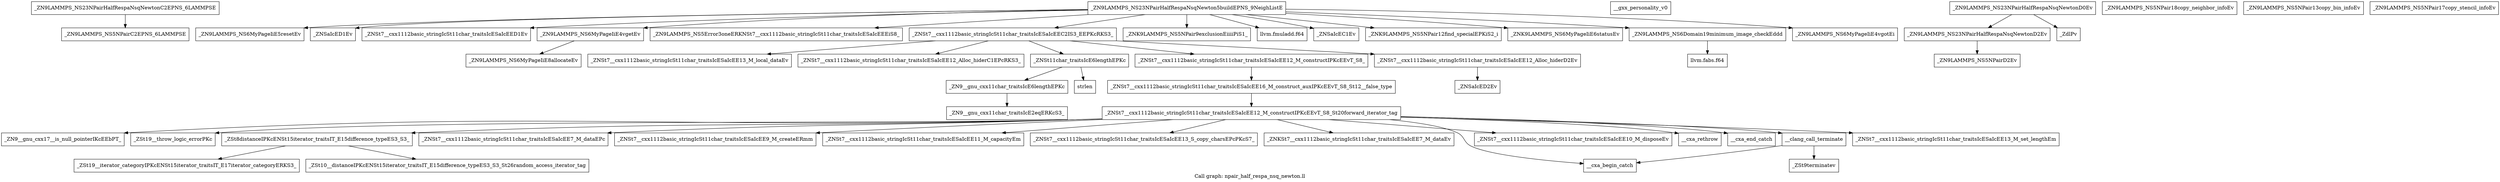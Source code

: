digraph "Call graph: npair_half_respa_nsq_newton.ll" {
	label="Call graph: npair_half_respa_nsq_newton.ll";

	Node0x564aa49a10c0 [shape=record,label="{_ZN9LAMMPS_NS23NPairHalfRespaNsqNewtonC2EPNS_6LAMMPSE}"];
	Node0x564aa49a10c0 -> Node0x564aa493fe80;
	Node0x564aa493fe80 [shape=record,label="{_ZN9LAMMPS_NS5NPairC2EPNS_6LAMMPSE}"];
	Node0x564aa49a1750 [shape=record,label="{_ZN9LAMMPS_NS23NPairHalfRespaNsqNewton5buildEPNS_9NeighListE}"];
	Node0x564aa49a1750 -> Node0x564aa49a1250;
	Node0x564aa49a1750 -> Node0x564aa4959690;
	Node0x564aa49a1750 -> Node0x564aa4993eb0;
	Node0x564aa49a1750 -> Node0x564aa49a1100;
	Node0x564aa49a1750 -> Node0x564aa4944360;
	Node0x564aa49a1750 -> Node0x564aa4942ef0;
	Node0x564aa49a1750 -> Node0x564aa4943890;
	Node0x564aa49a1750 -> Node0x564aa497e270;
	Node0x564aa49a1750 -> Node0x564aa49442d0;
	Node0x564aa49a1750 -> Node0x564aa498e120;
	Node0x564aa49a1750 -> Node0x564aa49a8560;
	Node0x564aa49a1750 -> Node0x564aa49a7530;
	Node0x564aa49a1750 -> Node0x564aa49a84e0;
	Node0x564aa49a1250 [shape=record,label="{_ZN9LAMMPS_NS6MyPageIiE5resetEv}"];
	Node0x564aa4959690 [shape=record,label="{_ZNSaIcED1Ev}"];
	Node0x564aa49a1100 [shape=record,label="{_ZN9LAMMPS_NS6MyPageIiE4vgetEv}"];
	Node0x564aa49a1100 -> Node0x564aa4949520;
	Node0x564aa498ecc0 [shape=record,label="{_ZN9__gnu_cxx17__is_null_pointerIKcEEbPT_}"];
	Node0x564aa498f820 [shape=record,label="{_ZSt19__throw_logic_errorPKc}"];
	Node0x564aa4990e50 [shape=record,label="{_ZSt8distanceIPKcENSt15iterator_traitsIT_E15difference_typeES3_S3_}"];
	Node0x564aa4990e50 -> Node0x564aa49944a0;
	Node0x564aa4990e50 -> Node0x564aa4995120;
	Node0x564aa49924f0 [shape=record,label="{_ZNSt7__cxx1112basic_stringIcSt11char_traitsIcESaIcEE7_M_dataEPc}"];
	Node0x564aa4991110 [shape=record,label="{_ZNSt7__cxx1112basic_stringIcSt11char_traitsIcESaIcEE9_M_createERmm}"];
	Node0x564aa49acee0 [shape=record,label="{_ZNSt7__cxx1112basic_stringIcSt11char_traitsIcESaIcEE11_M_capacityEm}"];
	Node0x564aa49acfe0 [shape=record,label="{_ZNSt7__cxx1112basic_stringIcSt11char_traitsIcESaIcEE13_S_copy_charsEPcPKcS7_}"];
	Node0x564aa49acf60 [shape=record,label="{_ZNKSt7__cxx1112basic_stringIcSt11char_traitsIcESaIcEE7_M_dataEv}"];
	Node0x564aa49ad060 [shape=record,label="{__cxa_begin_catch}"];
	Node0x564aa49ad0e0 [shape=record,label="{_ZNSt7__cxx1112basic_stringIcSt11char_traitsIcESaIcEE10_M_disposeEv}"];
	Node0x564aa49ad160 [shape=record,label="{__cxa_rethrow}"];
	Node0x564aa49ad1e0 [shape=record,label="{__cxa_end_catch}"];
	Node0x564aa4993b60 [shape=record,label="{__clang_call_terminate}"];
	Node0x564aa4993b60 -> Node0x564aa49ad060;
	Node0x564aa4993b60 -> Node0x564aa498f1a0;
	Node0x564aa498f1a0 [shape=record,label="{_ZSt9terminatev}"];
	Node0x564aa4992fa0 [shape=record,label="{_ZNSt7__cxx1112basic_stringIcSt11char_traitsIcESaIcEE13_M_set_lengthEm}"];
	Node0x564aa4995120 [shape=record,label="{_ZSt10__distanceIPKcENSt15iterator_traitsIT_E15difference_typeES3_S3_St26random_access_iterator_tag}"];
	Node0x564aa49944a0 [shape=record,label="{_ZSt19__iterator_categoryIPKcENSt15iterator_traitsIT_E17iterator_categoryERKS3_}"];
	Node0x564aa4989000 [shape=record,label="{_ZN9__gnu_cxx11char_traitsIcE6lengthEPKc}"];
	Node0x564aa4989000 -> Node0x564aa498f300;
	Node0x564aa4943890 [shape=record,label="{_ZNK9LAMMPS_NS5NPair9exclusionEiiiiPiS1_}"];
	Node0x564aa497e270 [shape=record,label="{llvm.fmuladd.f64}"];
	Node0x564aa498e120 [shape=record,label="{_ZNK9LAMMPS_NS5NPair12find_specialEPKiS2_i}"];
	Node0x564aa49a7530 [shape=record,label="{_ZN9LAMMPS_NS6Domain19minimum_image_checkEddd}"];
	Node0x564aa49a7530 -> Node0x564aa4957090;
	Node0x564aa49a84e0 [shape=record,label="{_ZN9LAMMPS_NS6MyPageIiE4vgotEi}"];
	Node0x564aa49a8560 [shape=record,label="{_ZNK9LAMMPS_NS6MyPageIiE6statusEv}"];
	Node0x564aa4944360 [shape=record,label="{_ZN9LAMMPS_NS5Error3oneERKNSt7__cxx1112basic_stringIcSt11char_traitsIcESaIcEEEiS8_}"];
	Node0x564aa49442d0 [shape=record,label="{_ZNSaIcEC1Ev}"];
	Node0x564aa4942ef0 [shape=record,label="{_ZNSt7__cxx1112basic_stringIcSt11char_traitsIcESaIcEEC2IS3_EEPKcRKS3_}"];
	Node0x564aa4942ef0 -> Node0x564aa4958240;
	Node0x564aa4942ef0 -> Node0x564aa495f0c0;
	Node0x564aa4942ef0 -> Node0x564aa498dcf0;
	Node0x564aa4942ef0 -> Node0x564aa4966d30;
	Node0x564aa4942ef0 -> Node0x564aa4969200;
	Node0x564aa4993a50 [shape=record,label="{__gxx_personality_v0}"];
	Node0x564aa4993eb0 [shape=record,label="{_ZNSt7__cxx1112basic_stringIcSt11char_traitsIcESaIcEED1Ev}"];
	Node0x564aa49715b0 [shape=record,label="{_ZN9LAMMPS_NS23NPairHalfRespaNsqNewtonD2Ev}"];
	Node0x564aa49715b0 -> Node0x564aa4971b60;
	Node0x564aa49779e0 [shape=record,label="{_ZN9LAMMPS_NS23NPairHalfRespaNsqNewtonD0Ev}"];
	Node0x564aa49779e0 -> Node0x564aa49715b0;
	Node0x564aa49779e0 -> Node0x564aa4978d90;
	Node0x564aa4979910 [shape=record,label="{_ZN9LAMMPS_NS5NPair18copy_neighbor_infoEv}"];
	Node0x564aa497a790 [shape=record,label="{_ZN9LAMMPS_NS5NPair13copy_bin_infoEv}"];
	Node0x564aa497c550 [shape=record,label="{_ZN9LAMMPS_NS5NPair17copy_stencil_infoEv}"];
	Node0x564aa4957090 [shape=record,label="{llvm.fabs.f64}"];
	Node0x564aa4971b60 [shape=record,label="{_ZN9LAMMPS_NS5NPairD2Ev}"];
	Node0x564aa4978d90 [shape=record,label="{_ZdlPv}"];
	Node0x564aa4949520 [shape=record,label="{_ZN9LAMMPS_NS6MyPageIiE8allocateEv}"];
	Node0x564aa4958240 [shape=record,label="{_ZNSt7__cxx1112basic_stringIcSt11char_traitsIcESaIcEE13_M_local_dataEv}"];
	Node0x564aa495f0c0 [shape=record,label="{_ZNSt7__cxx1112basic_stringIcSt11char_traitsIcESaIcEE12_Alloc_hiderC1EPcRKS3_}"];
	Node0x564aa4966d30 [shape=record,label="{_ZNSt7__cxx1112basic_stringIcSt11char_traitsIcESaIcEE12_M_constructIPKcEEvT_S8_}"];
	Node0x564aa4966d30 -> Node0x564aa4986c70;
	Node0x564aa498dcf0 [shape=record,label="{_ZNSt11char_traitsIcE6lengthEPKc}"];
	Node0x564aa498dcf0 -> Node0x564aa4989000;
	Node0x564aa498dcf0 -> Node0x564aa498c9f0;
	Node0x564aa4969200 [shape=record,label="{_ZNSt7__cxx1112basic_stringIcSt11char_traitsIcESaIcEE12_Alloc_hiderD2Ev}"];
	Node0x564aa4969200 -> Node0x564aa498d0c0;
	Node0x564aa4986c70 [shape=record,label="{_ZNSt7__cxx1112basic_stringIcSt11char_traitsIcESaIcEE16_M_construct_auxIPKcEEvT_S8_St12__false_type}"];
	Node0x564aa4986c70 -> Node0x564aa498dc70;
	Node0x564aa498dc70 [shape=record,label="{_ZNSt7__cxx1112basic_stringIcSt11char_traitsIcESaIcEE12_M_constructIPKcEEvT_S8_St20forward_iterator_tag}"];
	Node0x564aa498dc70 -> Node0x564aa498ecc0;
	Node0x564aa498dc70 -> Node0x564aa498f820;
	Node0x564aa498dc70 -> Node0x564aa4990e50;
	Node0x564aa498dc70 -> Node0x564aa4991110;
	Node0x564aa498dc70 -> Node0x564aa49924f0;
	Node0x564aa498dc70 -> Node0x564aa49acee0;
	Node0x564aa498dc70 -> Node0x564aa49acf60;
	Node0x564aa498dc70 -> Node0x564aa49acfe0;
	Node0x564aa498dc70 -> Node0x564aa49ad060;
	Node0x564aa498dc70 -> Node0x564aa49ad0e0;
	Node0x564aa498dc70 -> Node0x564aa49ad160;
	Node0x564aa498dc70 -> Node0x564aa49ad1e0;
	Node0x564aa498dc70 -> Node0x564aa4992fa0;
	Node0x564aa498dc70 -> Node0x564aa4993b60;
	Node0x564aa498c9f0 [shape=record,label="{strlen}"];
	Node0x564aa498f300 [shape=record,label="{_ZN9__gnu_cxx11char_traitsIcE2eqERKcS3_}"];
	Node0x564aa498d0c0 [shape=record,label="{_ZNSaIcED2Ev}"];
}

